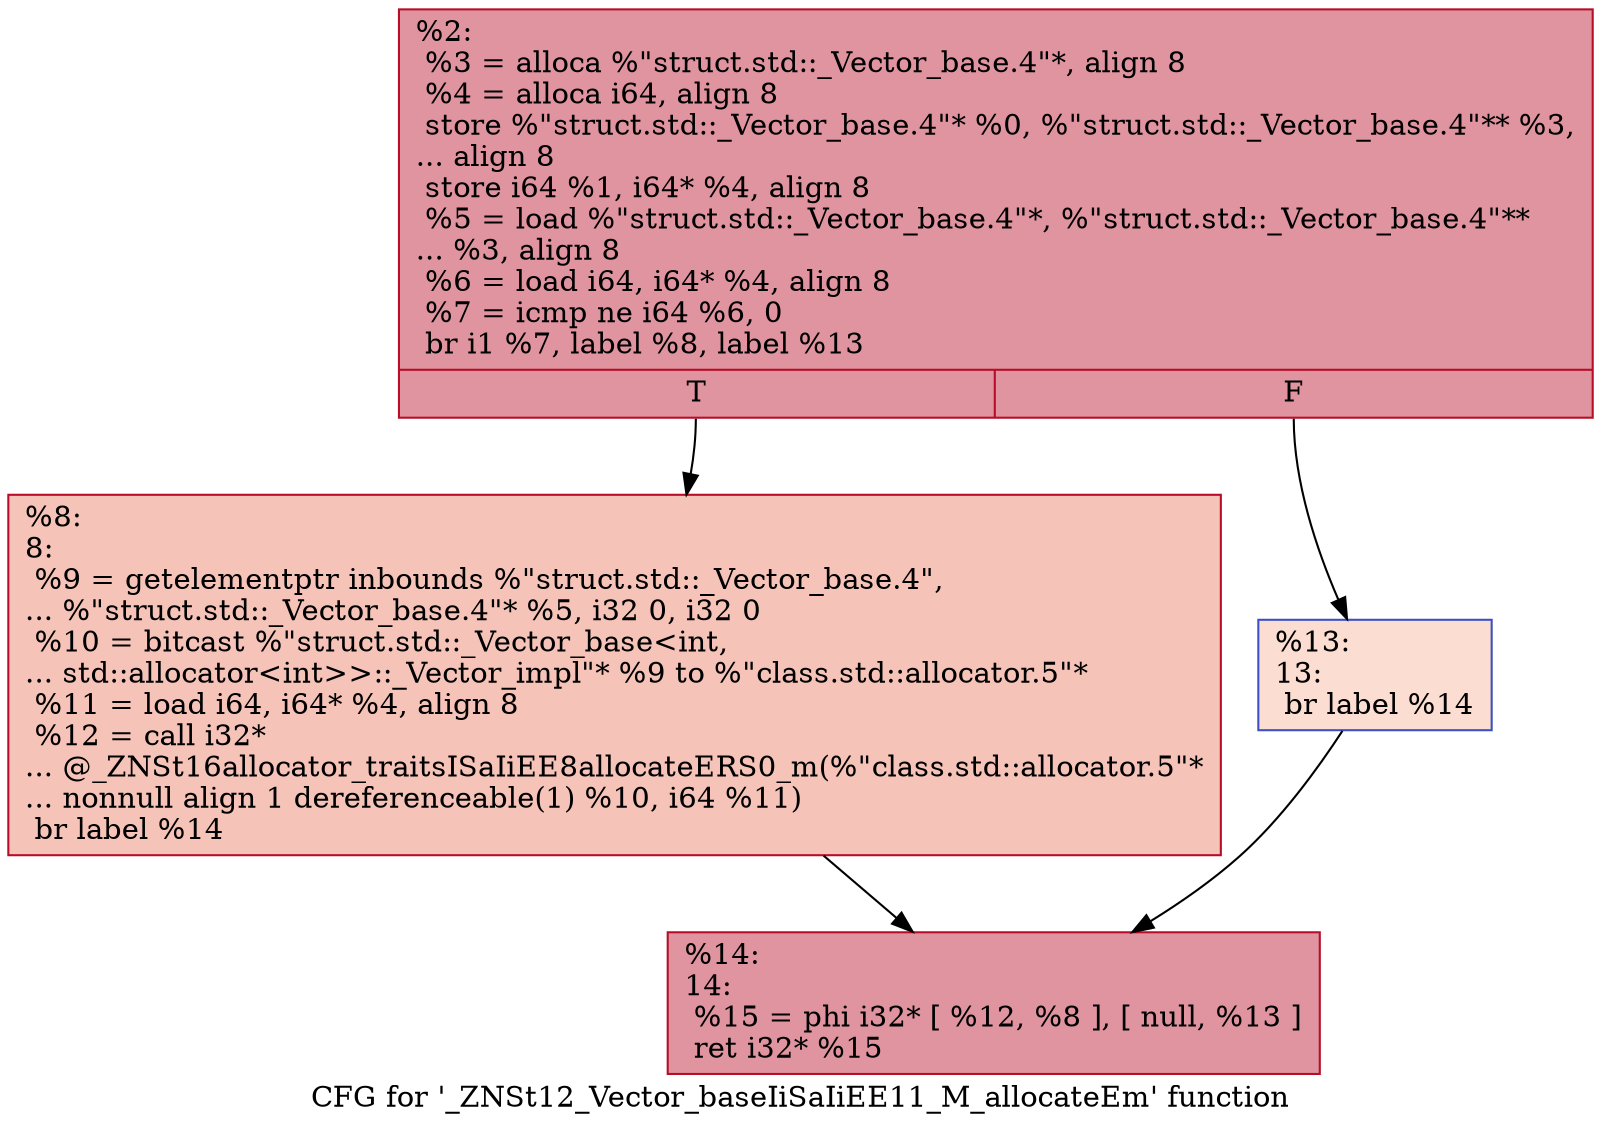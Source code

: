 digraph "CFG for '_ZNSt12_Vector_baseIiSaIiEE11_M_allocateEm' function" {
	label="CFG for '_ZNSt12_Vector_baseIiSaIiEE11_M_allocateEm' function";

	Node0x5604d28899b0 [shape=record,color="#b70d28ff", style=filled, fillcolor="#b70d2870",label="{%2:\l  %3 = alloca %\"struct.std::_Vector_base.4\"*, align 8\l  %4 = alloca i64, align 8\l  store %\"struct.std::_Vector_base.4\"* %0, %\"struct.std::_Vector_base.4\"** %3,\l... align 8\l  store i64 %1, i64* %4, align 8\l  %5 = load %\"struct.std::_Vector_base.4\"*, %\"struct.std::_Vector_base.4\"**\l... %3, align 8\l  %6 = load i64, i64* %4, align 8\l  %7 = icmp ne i64 %6, 0\l  br i1 %7, label %8, label %13\l|{<s0>T|<s1>F}}"];
	Node0x5604d28899b0:s0 -> Node0x5604d2889d30;
	Node0x5604d28899b0:s1 -> Node0x5604d2889d80;
	Node0x5604d2889d30 [shape=record,color="#b70d28ff", style=filled, fillcolor="#e8765c70",label="{%8:\l8:                                                \l  %9 = getelementptr inbounds %\"struct.std::_Vector_base.4\",\l... %\"struct.std::_Vector_base.4\"* %5, i32 0, i32 0\l  %10 = bitcast %\"struct.std::_Vector_base\<int,\l... std::allocator\<int\>\>::_Vector_impl\"* %9 to %\"class.std::allocator.5\"*\l  %11 = load i64, i64* %4, align 8\l  %12 = call i32*\l... @_ZNSt16allocator_traitsISaIiEE8allocateERS0_m(%\"class.std::allocator.5\"*\l... nonnull align 1 dereferenceable(1) %10, i64 %11)\l  br label %14\l}"];
	Node0x5604d2889d30 -> Node0x5604d28a2650;
	Node0x5604d2889d80 [shape=record,color="#3d50c3ff", style=filled, fillcolor="#f7b39670",label="{%13:\l13:                                               \l  br label %14\l}"];
	Node0x5604d2889d80 -> Node0x5604d28a2650;
	Node0x5604d28a2650 [shape=record,color="#b70d28ff", style=filled, fillcolor="#b70d2870",label="{%14:\l14:                                               \l  %15 = phi i32* [ %12, %8 ], [ null, %13 ]\l  ret i32* %15\l}"];
}
